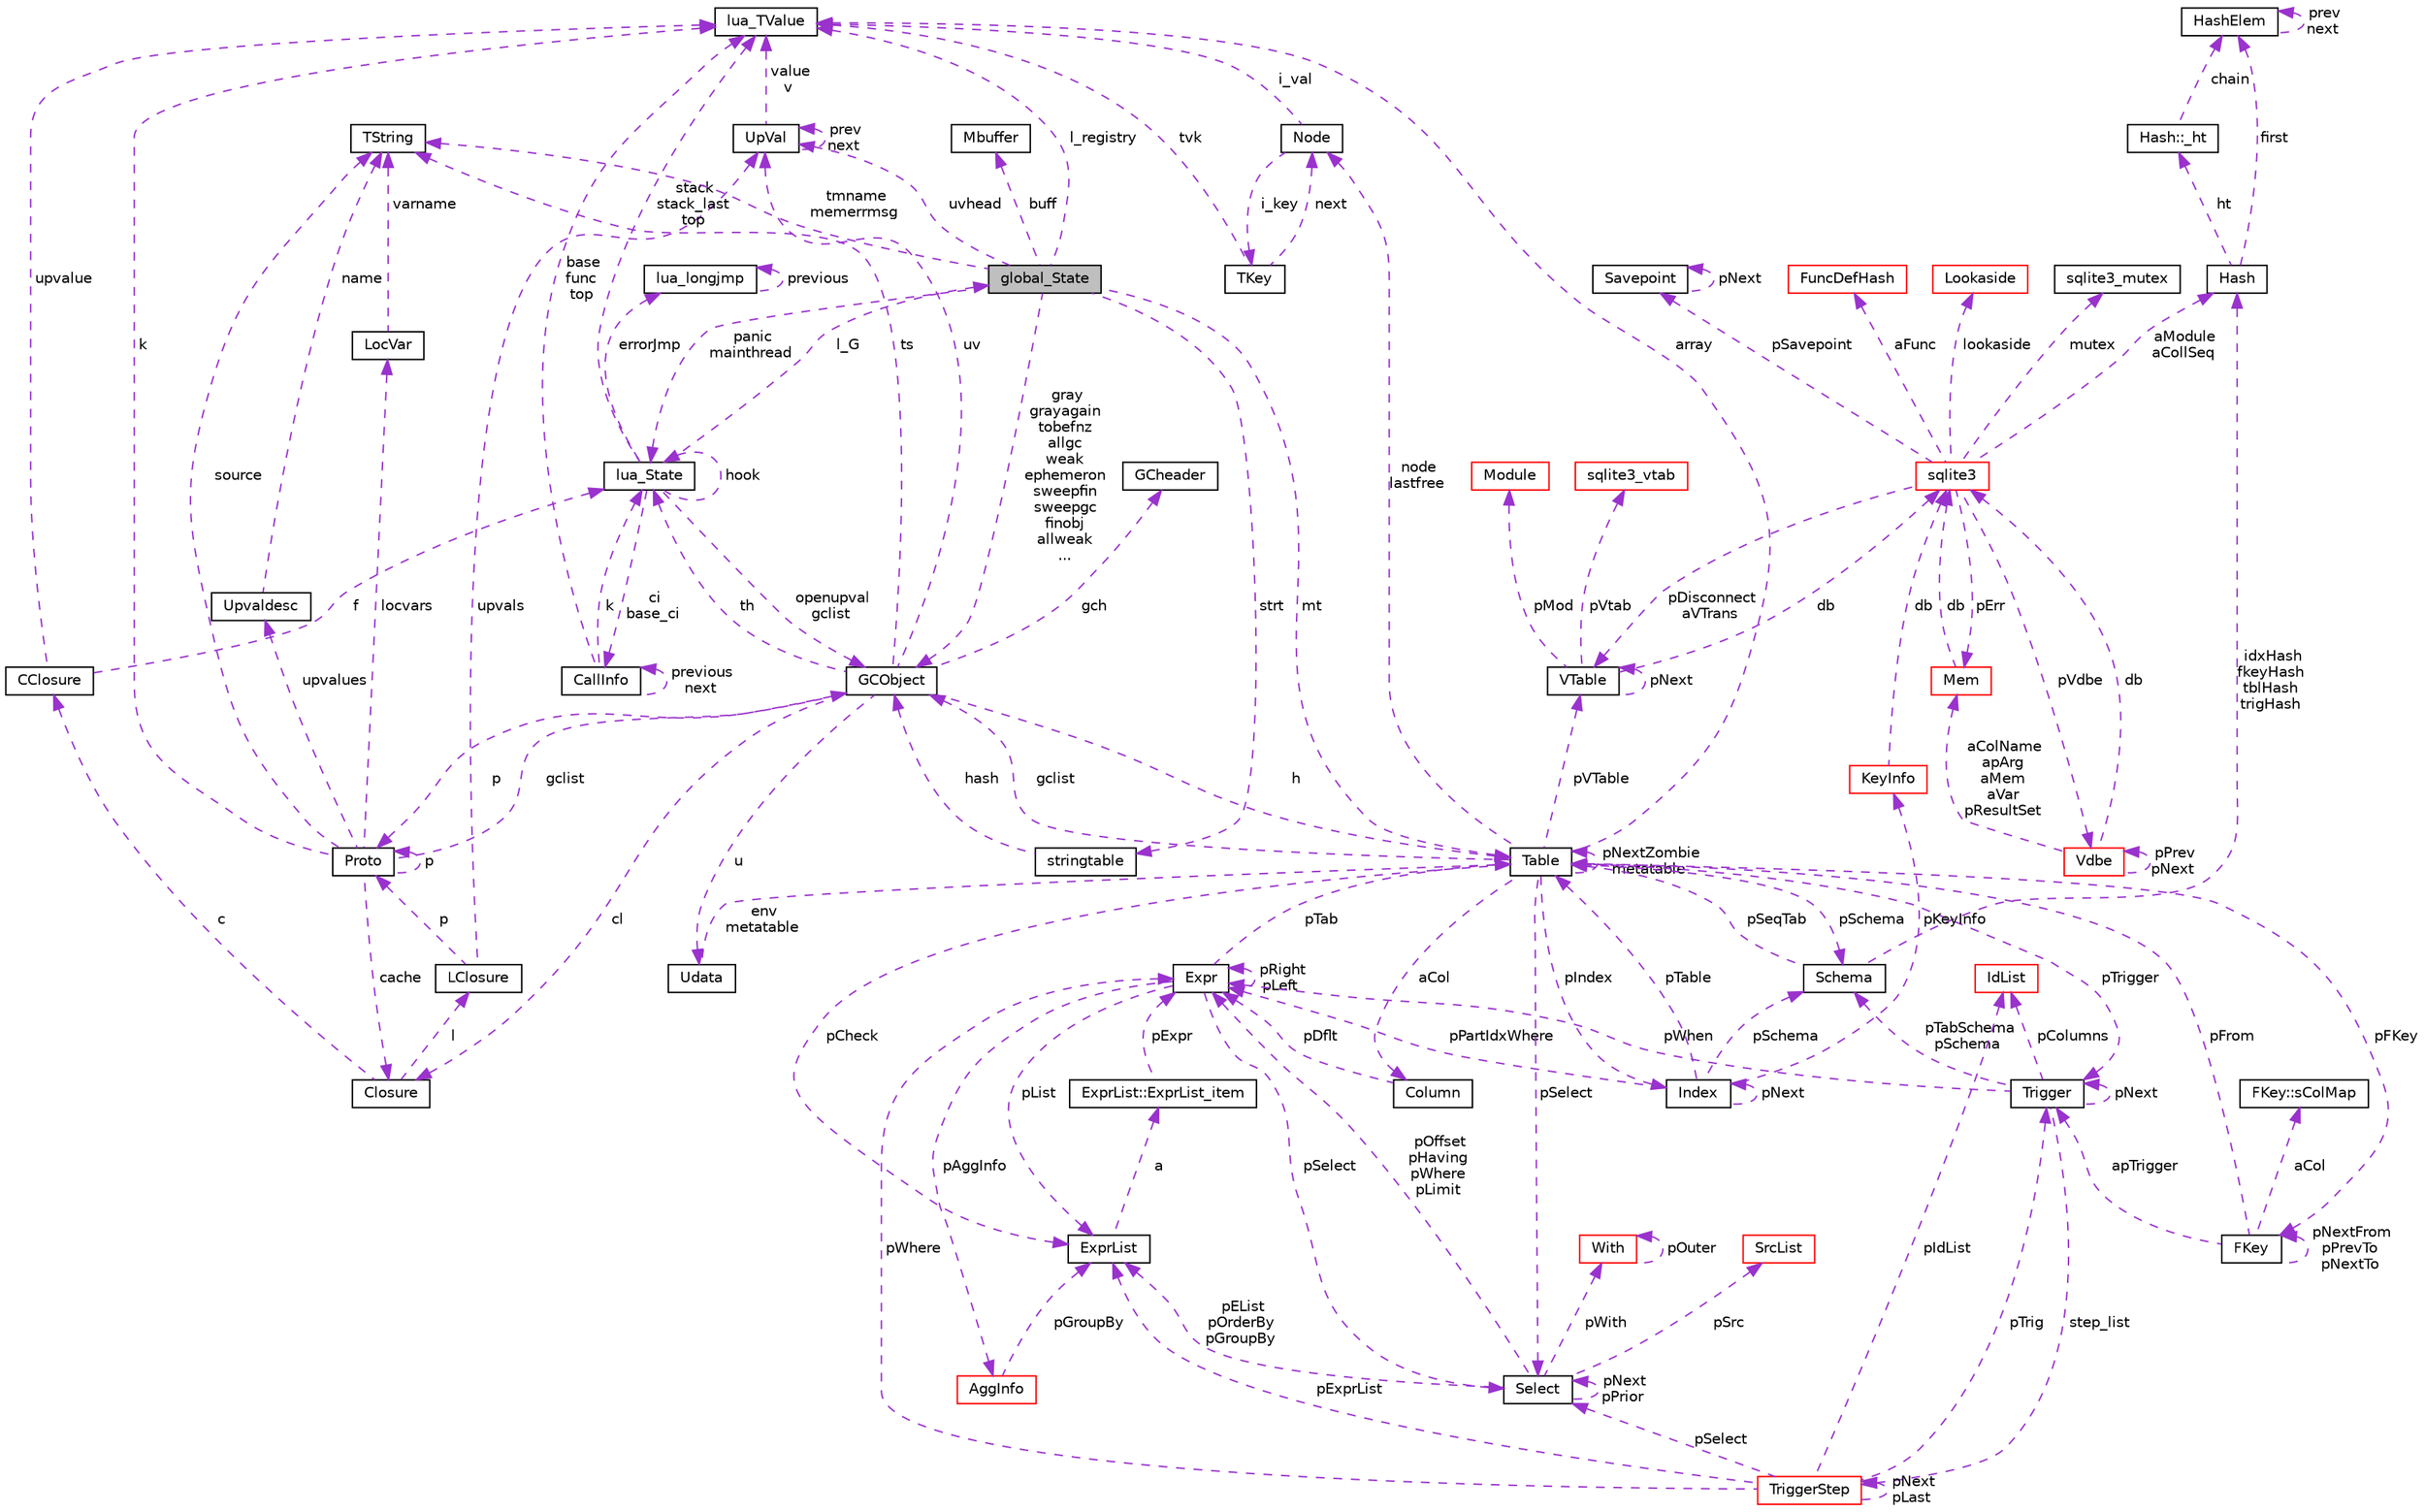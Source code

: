 digraph "global_State"
{
  edge [fontname="Helvetica",fontsize="10",labelfontname="Helvetica",labelfontsize="10"];
  node [fontname="Helvetica",fontsize="10",shape=record];
  Node1 [label="global_State",height=0.2,width=0.4,color="black", fillcolor="grey75", style="filled", fontcolor="black"];
  Node2 -> Node1 [dir="back",color="darkorchid3",fontsize="10",style="dashed",label=" uvhead" ,fontname="Helvetica"];
  Node2 [label="UpVal",height=0.2,width=0.4,color="black", fillcolor="white", style="filled",URL="$struct_up_val.html"];
  Node2 -> Node2 [dir="back",color="darkorchid3",fontsize="10",style="dashed",label=" prev\nnext" ,fontname="Helvetica"];
  Node3 -> Node2 [dir="back",color="darkorchid3",fontsize="10",style="dashed",label=" value\nv" ,fontname="Helvetica"];
  Node3 [label="lua_TValue",height=0.2,width=0.4,color="black", fillcolor="white", style="filled",URL="$structlua___t_value.html"];
  Node3 -> Node1 [dir="back",color="darkorchid3",fontsize="10",style="dashed",label=" l_registry" ,fontname="Helvetica"];
  Node4 -> Node1 [dir="back",color="darkorchid3",fontsize="10",style="dashed",label=" strt" ,fontname="Helvetica"];
  Node4 [label="stringtable",height=0.2,width=0.4,color="black", fillcolor="white", style="filled",URL="$structstringtable.html"];
  Node5 -> Node4 [dir="back",color="darkorchid3",fontsize="10",style="dashed",label=" hash" ,fontname="Helvetica"];
  Node5 [label="GCObject",height=0.2,width=0.4,color="black", fillcolor="white", style="filled",URL="$union_g_c_object.html"];
  Node2 -> Node5 [dir="back",color="darkorchid3",fontsize="10",style="dashed",label=" uv" ,fontname="Helvetica"];
  Node6 -> Node5 [dir="back",color="darkorchid3",fontsize="10",style="dashed",label=" p" ,fontname="Helvetica"];
  Node6 [label="Proto",height=0.2,width=0.4,color="black", fillcolor="white", style="filled",URL="$struct_proto.html"];
  Node3 -> Node6 [dir="back",color="darkorchid3",fontsize="10",style="dashed",label=" k" ,fontname="Helvetica"];
  Node6 -> Node6 [dir="back",color="darkorchid3",fontsize="10",style="dashed",label=" p" ,fontname="Helvetica"];
  Node7 -> Node6 [dir="back",color="darkorchid3",fontsize="10",style="dashed",label=" locvars" ,fontname="Helvetica"];
  Node7 [label="LocVar",height=0.2,width=0.4,color="black", fillcolor="white", style="filled",URL="$struct_loc_var.html"];
  Node8 -> Node7 [dir="back",color="darkorchid3",fontsize="10",style="dashed",label=" varname" ,fontname="Helvetica"];
  Node8 [label="TString",height=0.2,width=0.4,color="black", fillcolor="white", style="filled",URL="$union_t_string.html"];
  Node8 -> Node6 [dir="back",color="darkorchid3",fontsize="10",style="dashed",label=" source" ,fontname="Helvetica"];
  Node9 -> Node6 [dir="back",color="darkorchid3",fontsize="10",style="dashed",label=" cache" ,fontname="Helvetica"];
  Node9 [label="Closure",height=0.2,width=0.4,color="black", fillcolor="white", style="filled",URL="$union_closure.html"];
  Node10 -> Node9 [dir="back",color="darkorchid3",fontsize="10",style="dashed",label=" c" ,fontname="Helvetica"];
  Node10 [label="CClosure",height=0.2,width=0.4,color="black", fillcolor="white", style="filled",URL="$struct_c_closure.html"];
  Node3 -> Node10 [dir="back",color="darkorchid3",fontsize="10",style="dashed",label=" upvalue" ,fontname="Helvetica"];
  Node11 -> Node10 [dir="back",color="darkorchid3",fontsize="10",style="dashed",label=" f" ,fontname="Helvetica"];
  Node11 [label="lua_State",height=0.2,width=0.4,color="black", fillcolor="white", style="filled",URL="$structlua___state.html"];
  Node3 -> Node11 [dir="back",color="darkorchid3",fontsize="10",style="dashed",label=" stack\nstack_last\ntop" ,fontname="Helvetica"];
  Node12 -> Node11 [dir="back",color="darkorchid3",fontsize="10",style="dashed",label=" errorJmp" ,fontname="Helvetica"];
  Node12 [label="lua_longjmp",height=0.2,width=0.4,color="black", fillcolor="white", style="filled",URL="$structlua__longjmp.html"];
  Node12 -> Node12 [dir="back",color="darkorchid3",fontsize="10",style="dashed",label=" previous" ,fontname="Helvetica"];
  Node1 -> Node11 [dir="back",color="darkorchid3",fontsize="10",style="dashed",label=" l_G" ,fontname="Helvetica"];
  Node5 -> Node11 [dir="back",color="darkorchid3",fontsize="10",style="dashed",label=" openupval\ngclist" ,fontname="Helvetica"];
  Node11 -> Node11 [dir="back",color="darkorchid3",fontsize="10",style="dashed",label=" hook" ,fontname="Helvetica"];
  Node13 -> Node11 [dir="back",color="darkorchid3",fontsize="10",style="dashed",label=" ci\nbase_ci" ,fontname="Helvetica"];
  Node13 [label="CallInfo",height=0.2,width=0.4,color="black", fillcolor="white", style="filled",URL="$struct_call_info.html"];
  Node3 -> Node13 [dir="back",color="darkorchid3",fontsize="10",style="dashed",label=" base\nfunc\ntop" ,fontname="Helvetica"];
  Node11 -> Node13 [dir="back",color="darkorchid3",fontsize="10",style="dashed",label=" k" ,fontname="Helvetica"];
  Node13 -> Node13 [dir="back",color="darkorchid3",fontsize="10",style="dashed",label=" previous\nnext" ,fontname="Helvetica"];
  Node14 -> Node9 [dir="back",color="darkorchid3",fontsize="10",style="dashed",label=" l" ,fontname="Helvetica"];
  Node14 [label="LClosure",height=0.2,width=0.4,color="black", fillcolor="white", style="filled",URL="$struct_l_closure.html"];
  Node2 -> Node14 [dir="back",color="darkorchid3",fontsize="10",style="dashed",label=" upvals" ,fontname="Helvetica"];
  Node6 -> Node14 [dir="back",color="darkorchid3",fontsize="10",style="dashed",label=" p" ,fontname="Helvetica"];
  Node5 -> Node6 [dir="back",color="darkorchid3",fontsize="10",style="dashed",label=" gclist" ,fontname="Helvetica"];
  Node15 -> Node6 [dir="back",color="darkorchid3",fontsize="10",style="dashed",label=" upvalues" ,fontname="Helvetica"];
  Node15 [label="Upvaldesc",height=0.2,width=0.4,color="black", fillcolor="white", style="filled",URL="$struct_upvaldesc.html"];
  Node8 -> Node15 [dir="back",color="darkorchid3",fontsize="10",style="dashed",label=" name" ,fontname="Helvetica"];
  Node8 -> Node5 [dir="back",color="darkorchid3",fontsize="10",style="dashed",label=" ts" ,fontname="Helvetica"];
  Node9 -> Node5 [dir="back",color="darkorchid3",fontsize="10",style="dashed",label=" cl" ,fontname="Helvetica"];
  Node16 -> Node5 [dir="back",color="darkorchid3",fontsize="10",style="dashed",label=" gch" ,fontname="Helvetica"];
  Node16 [label="GCheader",height=0.2,width=0.4,color="black", fillcolor="white", style="filled",URL="$struct_g_cheader.html"];
  Node17 -> Node5 [dir="back",color="darkorchid3",fontsize="10",style="dashed",label=" h" ,fontname="Helvetica"];
  Node17 [label="Table",height=0.2,width=0.4,color="black", fillcolor="white", style="filled",URL="$struct_table.html"];
  Node18 -> Node17 [dir="back",color="darkorchid3",fontsize="10",style="dashed",label=" node\nlastfree" ,fontname="Helvetica"];
  Node18 [label="Node",height=0.2,width=0.4,color="black", fillcolor="white", style="filled",URL="$struct_node.html"];
  Node3 -> Node18 [dir="back",color="darkorchid3",fontsize="10",style="dashed",label=" i_val" ,fontname="Helvetica"];
  Node19 -> Node18 [dir="back",color="darkorchid3",fontsize="10",style="dashed",label=" i_key" ,fontname="Helvetica"];
  Node19 [label="TKey",height=0.2,width=0.4,color="black", fillcolor="white", style="filled",URL="$union_t_key.html"];
  Node18 -> Node19 [dir="back",color="darkorchid3",fontsize="10",style="dashed",label=" next" ,fontname="Helvetica"];
  Node3 -> Node19 [dir="back",color="darkorchid3",fontsize="10",style="dashed",label=" tvk" ,fontname="Helvetica"];
  Node20 -> Node17 [dir="back",color="darkorchid3",fontsize="10",style="dashed",label=" pSchema" ,fontname="Helvetica"];
  Node20 [label="Schema",height=0.2,width=0.4,color="black", fillcolor="white", style="filled",URL="$struct_schema.html"];
  Node17 -> Node20 [dir="back",color="darkorchid3",fontsize="10",style="dashed",label=" pSeqTab" ,fontname="Helvetica"];
  Node21 -> Node20 [dir="back",color="darkorchid3",fontsize="10",style="dashed",label=" idxHash\nfkeyHash\ntblHash\ntrigHash" ,fontname="Helvetica"];
  Node21 [label="Hash",height=0.2,width=0.4,color="black", fillcolor="white", style="filled",URL="$struct_hash.html"];
  Node22 -> Node21 [dir="back",color="darkorchid3",fontsize="10",style="dashed",label=" ht" ,fontname="Helvetica"];
  Node22 [label="Hash::_ht",height=0.2,width=0.4,color="black", fillcolor="white", style="filled",URL="$struct_hash_1_1__ht.html"];
  Node23 -> Node22 [dir="back",color="darkorchid3",fontsize="10",style="dashed",label=" chain" ,fontname="Helvetica"];
  Node23 [label="HashElem",height=0.2,width=0.4,color="black", fillcolor="white", style="filled",URL="$struct_hash_elem.html"];
  Node23 -> Node23 [dir="back",color="darkorchid3",fontsize="10",style="dashed",label=" prev\nnext" ,fontname="Helvetica"];
  Node23 -> Node21 [dir="back",color="darkorchid3",fontsize="10",style="dashed",label=" first" ,fontname="Helvetica"];
  Node3 -> Node17 [dir="back",color="darkorchid3",fontsize="10",style="dashed",label=" array" ,fontname="Helvetica"];
  Node24 -> Node17 [dir="back",color="darkorchid3",fontsize="10",style="dashed",label=" aCol" ,fontname="Helvetica"];
  Node24 [label="Column",height=0.2,width=0.4,color="black", fillcolor="white", style="filled",URL="$struct_column.html"];
  Node25 -> Node24 [dir="back",color="darkorchid3",fontsize="10",style="dashed",label=" pDflt" ,fontname="Helvetica"];
  Node25 [label="Expr",height=0.2,width=0.4,color="black", fillcolor="white", style="filled",URL="$struct_expr.html"];
  Node26 -> Node25 [dir="back",color="darkorchid3",fontsize="10",style="dashed",label=" pAggInfo" ,fontname="Helvetica"];
  Node26 [label="AggInfo",height=0.2,width=0.4,color="red", fillcolor="white", style="filled",URL="$struct_agg_info.html"];
  Node27 -> Node26 [dir="back",color="darkorchid3",fontsize="10",style="dashed",label=" pGroupBy" ,fontname="Helvetica"];
  Node27 [label="ExprList",height=0.2,width=0.4,color="black", fillcolor="white", style="filled",URL="$struct_expr_list.html"];
  Node28 -> Node27 [dir="back",color="darkorchid3",fontsize="10",style="dashed",label=" a" ,fontname="Helvetica"];
  Node28 [label="ExprList::ExprList_item",height=0.2,width=0.4,color="black", fillcolor="white", style="filled",URL="$struct_expr_list_1_1_expr_list__item.html"];
  Node25 -> Node28 [dir="back",color="darkorchid3",fontsize="10",style="dashed",label=" pExpr" ,fontname="Helvetica"];
  Node25 -> Node25 [dir="back",color="darkorchid3",fontsize="10",style="dashed",label=" pRight\npLeft" ,fontname="Helvetica"];
  Node17 -> Node25 [dir="back",color="darkorchid3",fontsize="10",style="dashed",label=" pTab" ,fontname="Helvetica"];
  Node29 -> Node25 [dir="back",color="darkorchid3",fontsize="10",style="dashed",label=" pSelect" ,fontname="Helvetica"];
  Node29 [label="Select",height=0.2,width=0.4,color="black", fillcolor="white", style="filled",URL="$struct_select.html"];
  Node25 -> Node29 [dir="back",color="darkorchid3",fontsize="10",style="dashed",label=" pOffset\npHaving\npWhere\npLimit" ,fontname="Helvetica"];
  Node30 -> Node29 [dir="back",color="darkorchid3",fontsize="10",style="dashed",label=" pWith" ,fontname="Helvetica"];
  Node30 [label="With",height=0.2,width=0.4,color="red", fillcolor="white", style="filled",URL="$struct_with.html"];
  Node30 -> Node30 [dir="back",color="darkorchid3",fontsize="10",style="dashed",label=" pOuter" ,fontname="Helvetica"];
  Node29 -> Node29 [dir="back",color="darkorchid3",fontsize="10",style="dashed",label=" pNext\npPrior" ,fontname="Helvetica"];
  Node31 -> Node29 [dir="back",color="darkorchid3",fontsize="10",style="dashed",label=" pSrc" ,fontname="Helvetica"];
  Node31 [label="SrcList",height=0.2,width=0.4,color="red", fillcolor="white", style="filled",URL="$struct_src_list.html"];
  Node27 -> Node29 [dir="back",color="darkorchid3",fontsize="10",style="dashed",label=" pEList\npOrderBy\npGroupBy" ,fontname="Helvetica"];
  Node27 -> Node25 [dir="back",color="darkorchid3",fontsize="10",style="dashed",label=" pList" ,fontname="Helvetica"];
  Node32 -> Node17 [dir="back",color="darkorchid3",fontsize="10",style="dashed",label=" pFKey" ,fontname="Helvetica"];
  Node32 [label="FKey",height=0.2,width=0.4,color="black", fillcolor="white", style="filled",URL="$struct_f_key.html"];
  Node33 -> Node32 [dir="back",color="darkorchid3",fontsize="10",style="dashed",label=" aCol" ,fontname="Helvetica"];
  Node33 [label="FKey::sColMap",height=0.2,width=0.4,color="black", fillcolor="white", style="filled",URL="$struct_f_key_1_1s_col_map.html"];
  Node32 -> Node32 [dir="back",color="darkorchid3",fontsize="10",style="dashed",label=" pNextFrom\npPrevTo\npNextTo" ,fontname="Helvetica"];
  Node17 -> Node32 [dir="back",color="darkorchid3",fontsize="10",style="dashed",label=" pFrom" ,fontname="Helvetica"];
  Node34 -> Node32 [dir="back",color="darkorchid3",fontsize="10",style="dashed",label=" apTrigger" ,fontname="Helvetica"];
  Node34 [label="Trigger",height=0.2,width=0.4,color="black", fillcolor="white", style="filled",URL="$struct_trigger.html"];
  Node35 -> Node34 [dir="back",color="darkorchid3",fontsize="10",style="dashed",label=" step_list" ,fontname="Helvetica"];
  Node35 [label="TriggerStep",height=0.2,width=0.4,color="red", fillcolor="white", style="filled",URL="$struct_trigger_step.html"];
  Node35 -> Node35 [dir="back",color="darkorchid3",fontsize="10",style="dashed",label=" pNext\npLast" ,fontname="Helvetica"];
  Node25 -> Node35 [dir="back",color="darkorchid3",fontsize="10",style="dashed",label=" pWhere" ,fontname="Helvetica"];
  Node36 -> Node35 [dir="back",color="darkorchid3",fontsize="10",style="dashed",label=" pIdList" ,fontname="Helvetica"];
  Node36 [label="IdList",height=0.2,width=0.4,color="red", fillcolor="white", style="filled",URL="$struct_id_list.html"];
  Node29 -> Node35 [dir="back",color="darkorchid3",fontsize="10",style="dashed",label=" pSelect" ,fontname="Helvetica"];
  Node34 -> Node35 [dir="back",color="darkorchid3",fontsize="10",style="dashed",label=" pTrig" ,fontname="Helvetica"];
  Node27 -> Node35 [dir="back",color="darkorchid3",fontsize="10",style="dashed",label=" pExprList" ,fontname="Helvetica"];
  Node20 -> Node34 [dir="back",color="darkorchid3",fontsize="10",style="dashed",label=" pTabSchema\npSchema" ,fontname="Helvetica"];
  Node25 -> Node34 [dir="back",color="darkorchid3",fontsize="10",style="dashed",label=" pWhen" ,fontname="Helvetica"];
  Node36 -> Node34 [dir="back",color="darkorchid3",fontsize="10",style="dashed",label=" pColumns" ,fontname="Helvetica"];
  Node34 -> Node34 [dir="back",color="darkorchid3",fontsize="10",style="dashed",label=" pNext" ,fontname="Helvetica"];
  Node37 -> Node17 [dir="back",color="darkorchid3",fontsize="10",style="dashed",label=" pVTable" ,fontname="Helvetica"];
  Node37 [label="VTable",height=0.2,width=0.4,color="black", fillcolor="white", style="filled",URL="$struct_v_table.html"];
  Node38 -> Node37 [dir="back",color="darkorchid3",fontsize="10",style="dashed",label=" db" ,fontname="Helvetica"];
  Node38 [label="sqlite3",height=0.2,width=0.4,color="red", fillcolor="white", style="filled",URL="$structsqlite3.html"];
  Node39 -> Node38 [dir="back",color="darkorchid3",fontsize="10",style="dashed",label=" pErr" ,fontname="Helvetica"];
  Node39 [label="Mem",height=0.2,width=0.4,color="red", fillcolor="white", style="filled",URL="$struct_mem.html"];
  Node38 -> Node39 [dir="back",color="darkorchid3",fontsize="10",style="dashed",label=" db" ,fontname="Helvetica"];
  Node40 -> Node38 [dir="back",color="darkorchid3",fontsize="10",style="dashed",label=" pVdbe" ,fontname="Helvetica"];
  Node40 [label="Vdbe",height=0.2,width=0.4,color="red", fillcolor="white", style="filled",URL="$struct_vdbe.html"];
  Node40 -> Node40 [dir="back",color="darkorchid3",fontsize="10",style="dashed",label=" pPrev\npNext" ,fontname="Helvetica"];
  Node39 -> Node40 [dir="back",color="darkorchid3",fontsize="10",style="dashed",label=" aColName\napArg\naMem\naVar\npResultSet" ,fontname="Helvetica"];
  Node38 -> Node40 [dir="back",color="darkorchid3",fontsize="10",style="dashed",label=" db" ,fontname="Helvetica"];
  Node41 -> Node38 [dir="back",color="darkorchid3",fontsize="10",style="dashed",label=" pSavepoint" ,fontname="Helvetica"];
  Node41 [label="Savepoint",height=0.2,width=0.4,color="black", fillcolor="white", style="filled",URL="$struct_savepoint.html"];
  Node41 -> Node41 [dir="back",color="darkorchid3",fontsize="10",style="dashed",label=" pNext" ,fontname="Helvetica"];
  Node42 -> Node38 [dir="back",color="darkorchid3",fontsize="10",style="dashed",label=" aFunc" ,fontname="Helvetica"];
  Node42 [label="FuncDefHash",height=0.2,width=0.4,color="red", fillcolor="white", style="filled",URL="$struct_func_def_hash.html"];
  Node43 -> Node38 [dir="back",color="darkorchid3",fontsize="10",style="dashed",label=" lookaside" ,fontname="Helvetica"];
  Node43 [label="Lookaside",height=0.2,width=0.4,color="red", fillcolor="white", style="filled",URL="$struct_lookaside.html"];
  Node44 -> Node38 [dir="back",color="darkorchid3",fontsize="10",style="dashed",label=" mutex" ,fontname="Helvetica"];
  Node44 [label="sqlite3_mutex",height=0.2,width=0.4,color="black", fillcolor="white", style="filled",URL="$structsqlite3__mutex.html"];
  Node37 -> Node38 [dir="back",color="darkorchid3",fontsize="10",style="dashed",label=" pDisconnect\naVTrans" ,fontname="Helvetica"];
  Node21 -> Node38 [dir="back",color="darkorchid3",fontsize="10",style="dashed",label=" aModule\naCollSeq" ,fontname="Helvetica"];
  Node37 -> Node37 [dir="back",color="darkorchid3",fontsize="10",style="dashed",label=" pNext" ,fontname="Helvetica"];
  Node45 -> Node37 [dir="back",color="darkorchid3",fontsize="10",style="dashed",label=" pMod" ,fontname="Helvetica"];
  Node45 [label="Module",height=0.2,width=0.4,color="red", fillcolor="white", style="filled",URL="$struct_module.html"];
  Node46 -> Node37 [dir="back",color="darkorchid3",fontsize="10",style="dashed",label=" pVtab" ,fontname="Helvetica"];
  Node46 [label="sqlite3_vtab",height=0.2,width=0.4,color="red", fillcolor="white", style="filled",URL="$structsqlite3__vtab.html"];
  Node17 -> Node17 [dir="back",color="darkorchid3",fontsize="10",style="dashed",label=" pNextZombie\nmetatable" ,fontname="Helvetica"];
  Node34 -> Node17 [dir="back",color="darkorchid3",fontsize="10",style="dashed",label=" pTrigger" ,fontname="Helvetica"];
  Node29 -> Node17 [dir="back",color="darkorchid3",fontsize="10",style="dashed",label=" pSelect" ,fontname="Helvetica"];
  Node5 -> Node17 [dir="back",color="darkorchid3",fontsize="10",style="dashed",label=" gclist" ,fontname="Helvetica"];
  Node27 -> Node17 [dir="back",color="darkorchid3",fontsize="10",style="dashed",label=" pCheck" ,fontname="Helvetica"];
  Node47 -> Node17 [dir="back",color="darkorchid3",fontsize="10",style="dashed",label=" pIndex" ,fontname="Helvetica"];
  Node47 [label="Index",height=0.2,width=0.4,color="black", fillcolor="white", style="filled",URL="$struct_index.html"];
  Node20 -> Node47 [dir="back",color="darkorchid3",fontsize="10",style="dashed",label=" pSchema" ,fontname="Helvetica"];
  Node25 -> Node47 [dir="back",color="darkorchid3",fontsize="10",style="dashed",label=" pPartIdxWhere" ,fontname="Helvetica"];
  Node17 -> Node47 [dir="back",color="darkorchid3",fontsize="10",style="dashed",label=" pTable" ,fontname="Helvetica"];
  Node48 -> Node47 [dir="back",color="darkorchid3",fontsize="10",style="dashed",label=" pKeyInfo" ,fontname="Helvetica"];
  Node48 [label="KeyInfo",height=0.2,width=0.4,color="red", fillcolor="white", style="filled",URL="$struct_key_info.html"];
  Node38 -> Node48 [dir="back",color="darkorchid3",fontsize="10",style="dashed",label=" db" ,fontname="Helvetica"];
  Node47 -> Node47 [dir="back",color="darkorchid3",fontsize="10",style="dashed",label=" pNext" ,fontname="Helvetica"];
  Node49 -> Node5 [dir="back",color="darkorchid3",fontsize="10",style="dashed",label=" u" ,fontname="Helvetica"];
  Node49 [label="Udata",height=0.2,width=0.4,color="black", fillcolor="white", style="filled",URL="$union_udata.html"];
  Node17 -> Node49 [dir="back",color="darkorchid3",fontsize="10",style="dashed",label=" env\nmetatable" ,fontname="Helvetica"];
  Node11 -> Node5 [dir="back",color="darkorchid3",fontsize="10",style="dashed",label=" th" ,fontname="Helvetica"];
  Node8 -> Node1 [dir="back",color="darkorchid3",fontsize="10",style="dashed",label=" tmname\nmemerrmsg" ,fontname="Helvetica"];
  Node17 -> Node1 [dir="back",color="darkorchid3",fontsize="10",style="dashed",label=" mt" ,fontname="Helvetica"];
  Node5 -> Node1 [dir="back",color="darkorchid3",fontsize="10",style="dashed",label=" gray\ngrayagain\ntobefnz\nallgc\nweak\nephemeron\nsweepfin\nsweepgc\nfinobj\nallweak\n..." ,fontname="Helvetica"];
  Node11 -> Node1 [dir="back",color="darkorchid3",fontsize="10",style="dashed",label=" panic\nmainthread" ,fontname="Helvetica"];
  Node50 -> Node1 [dir="back",color="darkorchid3",fontsize="10",style="dashed",label=" buff" ,fontname="Helvetica"];
  Node50 [label="Mbuffer",height=0.2,width=0.4,color="black", fillcolor="white", style="filled",URL="$struct_mbuffer.html"];
}
